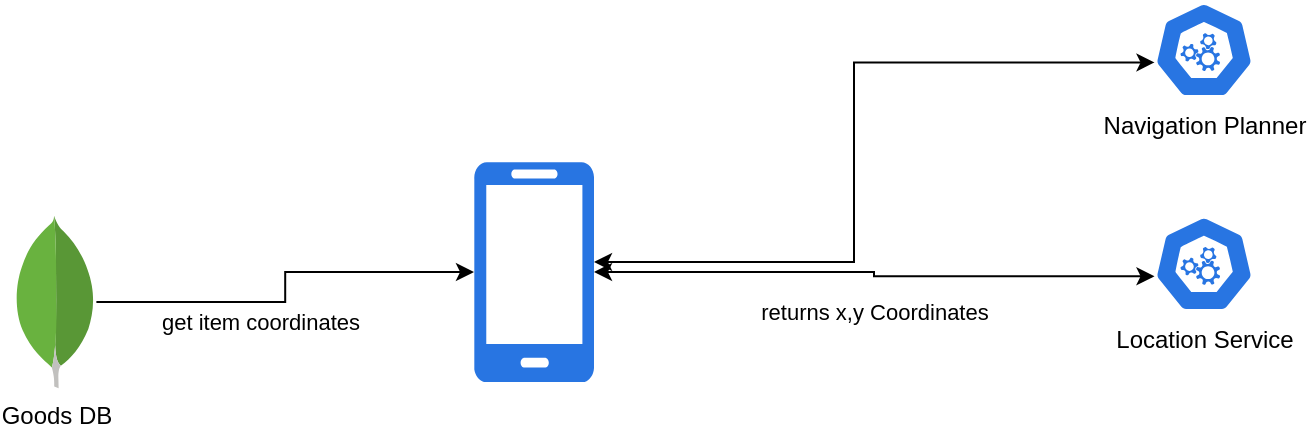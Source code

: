 <mxfile version="24.7.17">
  <diagram name="Page-1" id="Oyf5oYQiEQ2ONGxZLHjw">
    <mxGraphModel dx="925" dy="544" grid="1" gridSize="10" guides="1" tooltips="1" connect="1" arrows="1" fold="1" page="1" pageScale="1" pageWidth="850" pageHeight="1100" math="0" shadow="0">
      <root>
        <mxCell id="0" />
        <mxCell id="1" parent="0" />
        <mxCell id="654pxxizQ128VQVu-1QA-1" value="Goods DB" style="dashed=0;outlineConnect=0;html=1;align=center;labelPosition=center;verticalLabelPosition=bottom;verticalAlign=top;shape=mxgraph.weblogos.mongodb" vertex="1" parent="1">
          <mxGeometry x="120" y="436.9" width="41.2" height="86.2" as="geometry" />
        </mxCell>
        <mxCell id="654pxxizQ128VQVu-1QA-2" value="" style="verticalLabelPosition=bottom;html=1;verticalAlign=top;align=center;strokeColor=none;fillColor=#2875E2;shape=mxgraph.azure.mobile;pointerEvents=1;" vertex="1" parent="1">
          <mxGeometry x="350" y="410" width="60" height="110" as="geometry" />
        </mxCell>
        <mxCell id="654pxxizQ128VQVu-1QA-7" style="edgeStyle=orthogonalEdgeStyle;rounded=0;orthogonalLoop=1;jettySize=auto;html=1;entryX=0;entryY=0.5;entryDx=0;entryDy=0;entryPerimeter=0;" edge="1" parent="1" source="654pxxizQ128VQVu-1QA-1" target="654pxxizQ128VQVu-1QA-2">
          <mxGeometry relative="1" as="geometry" />
        </mxCell>
        <mxCell id="654pxxizQ128VQVu-1QA-12" value="get item coordinates" style="edgeLabel;html=1;align=center;verticalAlign=middle;resizable=0;points=[];" vertex="1" connectable="0" parent="654pxxizQ128VQVu-1QA-7">
          <mxGeometry x="-0.662" y="1" relative="1" as="geometry">
            <mxPoint x="47" y="11" as="offset" />
          </mxGeometry>
        </mxCell>
        <mxCell id="654pxxizQ128VQVu-1QA-9" value="Location Service" style="aspect=fixed;sketch=0;html=1;dashed=0;whitespace=wrap;verticalLabelPosition=bottom;verticalAlign=top;fillColor=#2875E2;strokeColor=#ffffff;points=[[0.005,0.63,0],[0.1,0.2,0],[0.9,0.2,0],[0.5,0,0],[0.995,0.63,0],[0.72,0.99,0],[0.5,1,0],[0.28,0.99,0]];shape=mxgraph.kubernetes.icon2;prIcon=api" vertex="1" parent="1">
          <mxGeometry x="690" y="436.9" width="50" height="48" as="geometry" />
        </mxCell>
        <mxCell id="654pxxizQ128VQVu-1QA-10" style="edgeStyle=orthogonalEdgeStyle;rounded=0;orthogonalLoop=1;jettySize=auto;html=1;entryX=0.005;entryY=0.63;entryDx=0;entryDy=0;entryPerimeter=0;endArrow=classic;endFill=1;startArrow=classic;startFill=1;" edge="1" parent="1" source="654pxxizQ128VQVu-1QA-2" target="654pxxizQ128VQVu-1QA-9">
          <mxGeometry relative="1" as="geometry" />
        </mxCell>
        <mxCell id="654pxxizQ128VQVu-1QA-11" value="returns x,y Coordinates" style="edgeLabel;html=1;align=center;verticalAlign=middle;resizable=0;points=[];" vertex="1" connectable="0" parent="654pxxizQ128VQVu-1QA-10">
          <mxGeometry x="0.16" y="1" relative="1" as="geometry">
            <mxPoint x="-22" y="19" as="offset" />
          </mxGeometry>
        </mxCell>
        <mxCell id="654pxxizQ128VQVu-1QA-13" value="Navigation Planner" style="aspect=fixed;sketch=0;html=1;dashed=0;whitespace=wrap;verticalLabelPosition=bottom;verticalAlign=top;fillColor=#2875E2;strokeColor=#ffffff;points=[[0.005,0.63,0],[0.1,0.2,0],[0.9,0.2,0],[0.5,0,0],[0.995,0.63,0],[0.72,0.99,0],[0.5,1,0],[0.28,0.99,0]];shape=mxgraph.kubernetes.icon2;prIcon=api" vertex="1" parent="1">
          <mxGeometry x="690" y="330" width="50" height="48" as="geometry" />
        </mxCell>
        <mxCell id="654pxxizQ128VQVu-1QA-14" style="edgeStyle=orthogonalEdgeStyle;rounded=0;orthogonalLoop=1;jettySize=auto;html=1;entryX=0.005;entryY=0.63;entryDx=0;entryDy=0;entryPerimeter=0;startArrow=classic;startFill=1;" edge="1" parent="1" source="654pxxizQ128VQVu-1QA-2" target="654pxxizQ128VQVu-1QA-13">
          <mxGeometry relative="1" as="geometry">
            <Array as="points">
              <mxPoint x="540" y="460" />
              <mxPoint x="540" y="360" />
            </Array>
          </mxGeometry>
        </mxCell>
      </root>
    </mxGraphModel>
  </diagram>
</mxfile>
